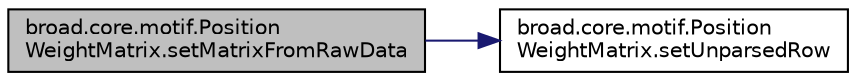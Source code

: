 digraph "broad.core.motif.PositionWeightMatrix.setMatrixFromRawData"
{
  edge [fontname="Helvetica",fontsize="10",labelfontname="Helvetica",labelfontsize="10"];
  node [fontname="Helvetica",fontsize="10",shape=record];
  rankdir="LR";
  Node1 [label="broad.core.motif.Position\lWeightMatrix.setMatrixFromRawData",height=0.2,width=0.4,color="black", fillcolor="grey75", style="filled" fontcolor="black"];
  Node1 -> Node2 [color="midnightblue",fontsize="10",style="solid"];
  Node2 [label="broad.core.motif.Position\lWeightMatrix.setUnparsedRow",height=0.2,width=0.4,color="black", fillcolor="white", style="filled",URL="$classbroad_1_1core_1_1motif_1_1_position_weight_matrix.html#adad83edc20996566232161bb9d5f253f"];
}
